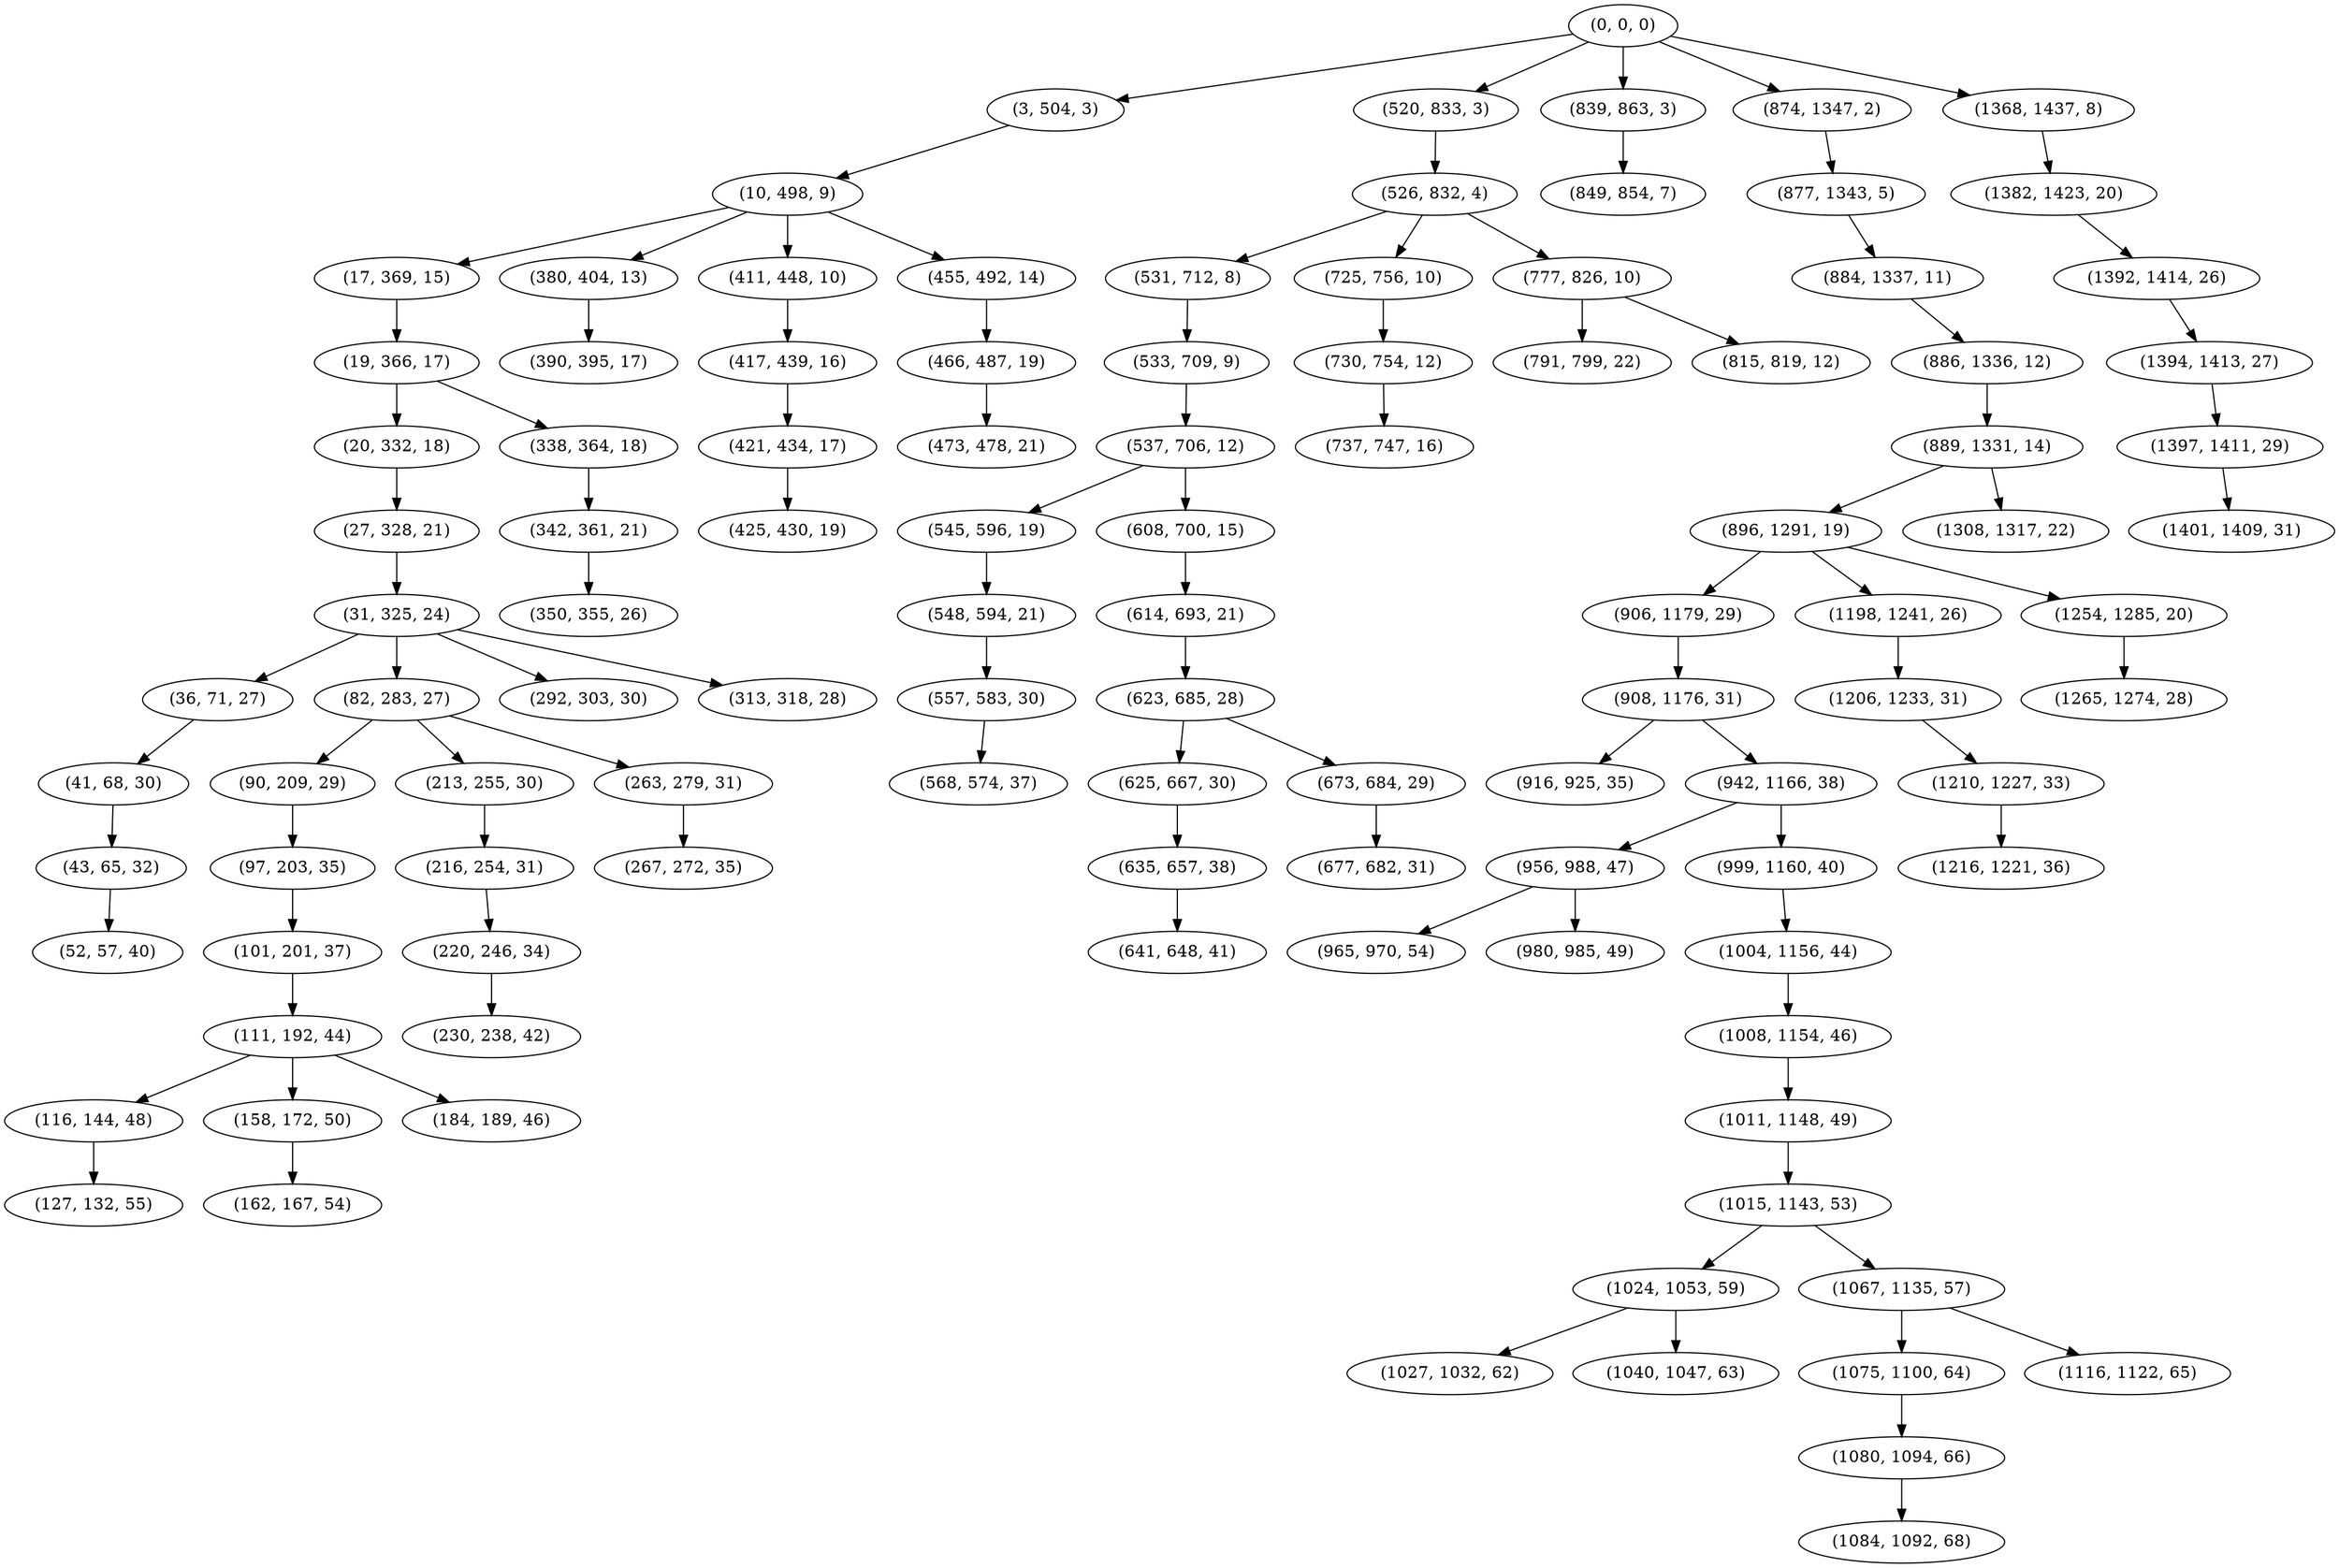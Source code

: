 digraph tree {
    "(0, 0, 0)";
    "(3, 504, 3)";
    "(10, 498, 9)";
    "(17, 369, 15)";
    "(19, 366, 17)";
    "(20, 332, 18)";
    "(27, 328, 21)";
    "(31, 325, 24)";
    "(36, 71, 27)";
    "(41, 68, 30)";
    "(43, 65, 32)";
    "(52, 57, 40)";
    "(82, 283, 27)";
    "(90, 209, 29)";
    "(97, 203, 35)";
    "(101, 201, 37)";
    "(111, 192, 44)";
    "(116, 144, 48)";
    "(127, 132, 55)";
    "(158, 172, 50)";
    "(162, 167, 54)";
    "(184, 189, 46)";
    "(213, 255, 30)";
    "(216, 254, 31)";
    "(220, 246, 34)";
    "(230, 238, 42)";
    "(263, 279, 31)";
    "(267, 272, 35)";
    "(292, 303, 30)";
    "(313, 318, 28)";
    "(338, 364, 18)";
    "(342, 361, 21)";
    "(350, 355, 26)";
    "(380, 404, 13)";
    "(390, 395, 17)";
    "(411, 448, 10)";
    "(417, 439, 16)";
    "(421, 434, 17)";
    "(425, 430, 19)";
    "(455, 492, 14)";
    "(466, 487, 19)";
    "(473, 478, 21)";
    "(520, 833, 3)";
    "(526, 832, 4)";
    "(531, 712, 8)";
    "(533, 709, 9)";
    "(537, 706, 12)";
    "(545, 596, 19)";
    "(548, 594, 21)";
    "(557, 583, 30)";
    "(568, 574, 37)";
    "(608, 700, 15)";
    "(614, 693, 21)";
    "(623, 685, 28)";
    "(625, 667, 30)";
    "(635, 657, 38)";
    "(641, 648, 41)";
    "(673, 684, 29)";
    "(677, 682, 31)";
    "(725, 756, 10)";
    "(730, 754, 12)";
    "(737, 747, 16)";
    "(777, 826, 10)";
    "(791, 799, 22)";
    "(815, 819, 12)";
    "(839, 863, 3)";
    "(849, 854, 7)";
    "(874, 1347, 2)";
    "(877, 1343, 5)";
    "(884, 1337, 11)";
    "(886, 1336, 12)";
    "(889, 1331, 14)";
    "(896, 1291, 19)";
    "(906, 1179, 29)";
    "(908, 1176, 31)";
    "(916, 925, 35)";
    "(942, 1166, 38)";
    "(956, 988, 47)";
    "(965, 970, 54)";
    "(980, 985, 49)";
    "(999, 1160, 40)";
    "(1004, 1156, 44)";
    "(1008, 1154, 46)";
    "(1011, 1148, 49)";
    "(1015, 1143, 53)";
    "(1024, 1053, 59)";
    "(1027, 1032, 62)";
    "(1040, 1047, 63)";
    "(1067, 1135, 57)";
    "(1075, 1100, 64)";
    "(1080, 1094, 66)";
    "(1084, 1092, 68)";
    "(1116, 1122, 65)";
    "(1198, 1241, 26)";
    "(1206, 1233, 31)";
    "(1210, 1227, 33)";
    "(1216, 1221, 36)";
    "(1254, 1285, 20)";
    "(1265, 1274, 28)";
    "(1308, 1317, 22)";
    "(1368, 1437, 8)";
    "(1382, 1423, 20)";
    "(1392, 1414, 26)";
    "(1394, 1413, 27)";
    "(1397, 1411, 29)";
    "(1401, 1409, 31)";
    "(0, 0, 0)" -> "(3, 504, 3)";
    "(0, 0, 0)" -> "(520, 833, 3)";
    "(0, 0, 0)" -> "(839, 863, 3)";
    "(0, 0, 0)" -> "(874, 1347, 2)";
    "(0, 0, 0)" -> "(1368, 1437, 8)";
    "(3, 504, 3)" -> "(10, 498, 9)";
    "(10, 498, 9)" -> "(17, 369, 15)";
    "(10, 498, 9)" -> "(380, 404, 13)";
    "(10, 498, 9)" -> "(411, 448, 10)";
    "(10, 498, 9)" -> "(455, 492, 14)";
    "(17, 369, 15)" -> "(19, 366, 17)";
    "(19, 366, 17)" -> "(20, 332, 18)";
    "(19, 366, 17)" -> "(338, 364, 18)";
    "(20, 332, 18)" -> "(27, 328, 21)";
    "(27, 328, 21)" -> "(31, 325, 24)";
    "(31, 325, 24)" -> "(36, 71, 27)";
    "(31, 325, 24)" -> "(82, 283, 27)";
    "(31, 325, 24)" -> "(292, 303, 30)";
    "(31, 325, 24)" -> "(313, 318, 28)";
    "(36, 71, 27)" -> "(41, 68, 30)";
    "(41, 68, 30)" -> "(43, 65, 32)";
    "(43, 65, 32)" -> "(52, 57, 40)";
    "(82, 283, 27)" -> "(90, 209, 29)";
    "(82, 283, 27)" -> "(213, 255, 30)";
    "(82, 283, 27)" -> "(263, 279, 31)";
    "(90, 209, 29)" -> "(97, 203, 35)";
    "(97, 203, 35)" -> "(101, 201, 37)";
    "(101, 201, 37)" -> "(111, 192, 44)";
    "(111, 192, 44)" -> "(116, 144, 48)";
    "(111, 192, 44)" -> "(158, 172, 50)";
    "(111, 192, 44)" -> "(184, 189, 46)";
    "(116, 144, 48)" -> "(127, 132, 55)";
    "(158, 172, 50)" -> "(162, 167, 54)";
    "(213, 255, 30)" -> "(216, 254, 31)";
    "(216, 254, 31)" -> "(220, 246, 34)";
    "(220, 246, 34)" -> "(230, 238, 42)";
    "(263, 279, 31)" -> "(267, 272, 35)";
    "(338, 364, 18)" -> "(342, 361, 21)";
    "(342, 361, 21)" -> "(350, 355, 26)";
    "(380, 404, 13)" -> "(390, 395, 17)";
    "(411, 448, 10)" -> "(417, 439, 16)";
    "(417, 439, 16)" -> "(421, 434, 17)";
    "(421, 434, 17)" -> "(425, 430, 19)";
    "(455, 492, 14)" -> "(466, 487, 19)";
    "(466, 487, 19)" -> "(473, 478, 21)";
    "(520, 833, 3)" -> "(526, 832, 4)";
    "(526, 832, 4)" -> "(531, 712, 8)";
    "(526, 832, 4)" -> "(725, 756, 10)";
    "(526, 832, 4)" -> "(777, 826, 10)";
    "(531, 712, 8)" -> "(533, 709, 9)";
    "(533, 709, 9)" -> "(537, 706, 12)";
    "(537, 706, 12)" -> "(545, 596, 19)";
    "(537, 706, 12)" -> "(608, 700, 15)";
    "(545, 596, 19)" -> "(548, 594, 21)";
    "(548, 594, 21)" -> "(557, 583, 30)";
    "(557, 583, 30)" -> "(568, 574, 37)";
    "(608, 700, 15)" -> "(614, 693, 21)";
    "(614, 693, 21)" -> "(623, 685, 28)";
    "(623, 685, 28)" -> "(625, 667, 30)";
    "(623, 685, 28)" -> "(673, 684, 29)";
    "(625, 667, 30)" -> "(635, 657, 38)";
    "(635, 657, 38)" -> "(641, 648, 41)";
    "(673, 684, 29)" -> "(677, 682, 31)";
    "(725, 756, 10)" -> "(730, 754, 12)";
    "(730, 754, 12)" -> "(737, 747, 16)";
    "(777, 826, 10)" -> "(791, 799, 22)";
    "(777, 826, 10)" -> "(815, 819, 12)";
    "(839, 863, 3)" -> "(849, 854, 7)";
    "(874, 1347, 2)" -> "(877, 1343, 5)";
    "(877, 1343, 5)" -> "(884, 1337, 11)";
    "(884, 1337, 11)" -> "(886, 1336, 12)";
    "(886, 1336, 12)" -> "(889, 1331, 14)";
    "(889, 1331, 14)" -> "(896, 1291, 19)";
    "(889, 1331, 14)" -> "(1308, 1317, 22)";
    "(896, 1291, 19)" -> "(906, 1179, 29)";
    "(896, 1291, 19)" -> "(1198, 1241, 26)";
    "(896, 1291, 19)" -> "(1254, 1285, 20)";
    "(906, 1179, 29)" -> "(908, 1176, 31)";
    "(908, 1176, 31)" -> "(916, 925, 35)";
    "(908, 1176, 31)" -> "(942, 1166, 38)";
    "(942, 1166, 38)" -> "(956, 988, 47)";
    "(942, 1166, 38)" -> "(999, 1160, 40)";
    "(956, 988, 47)" -> "(965, 970, 54)";
    "(956, 988, 47)" -> "(980, 985, 49)";
    "(999, 1160, 40)" -> "(1004, 1156, 44)";
    "(1004, 1156, 44)" -> "(1008, 1154, 46)";
    "(1008, 1154, 46)" -> "(1011, 1148, 49)";
    "(1011, 1148, 49)" -> "(1015, 1143, 53)";
    "(1015, 1143, 53)" -> "(1024, 1053, 59)";
    "(1015, 1143, 53)" -> "(1067, 1135, 57)";
    "(1024, 1053, 59)" -> "(1027, 1032, 62)";
    "(1024, 1053, 59)" -> "(1040, 1047, 63)";
    "(1067, 1135, 57)" -> "(1075, 1100, 64)";
    "(1067, 1135, 57)" -> "(1116, 1122, 65)";
    "(1075, 1100, 64)" -> "(1080, 1094, 66)";
    "(1080, 1094, 66)" -> "(1084, 1092, 68)";
    "(1198, 1241, 26)" -> "(1206, 1233, 31)";
    "(1206, 1233, 31)" -> "(1210, 1227, 33)";
    "(1210, 1227, 33)" -> "(1216, 1221, 36)";
    "(1254, 1285, 20)" -> "(1265, 1274, 28)";
    "(1368, 1437, 8)" -> "(1382, 1423, 20)";
    "(1382, 1423, 20)" -> "(1392, 1414, 26)";
    "(1392, 1414, 26)" -> "(1394, 1413, 27)";
    "(1394, 1413, 27)" -> "(1397, 1411, 29)";
    "(1397, 1411, 29)" -> "(1401, 1409, 31)";
}
